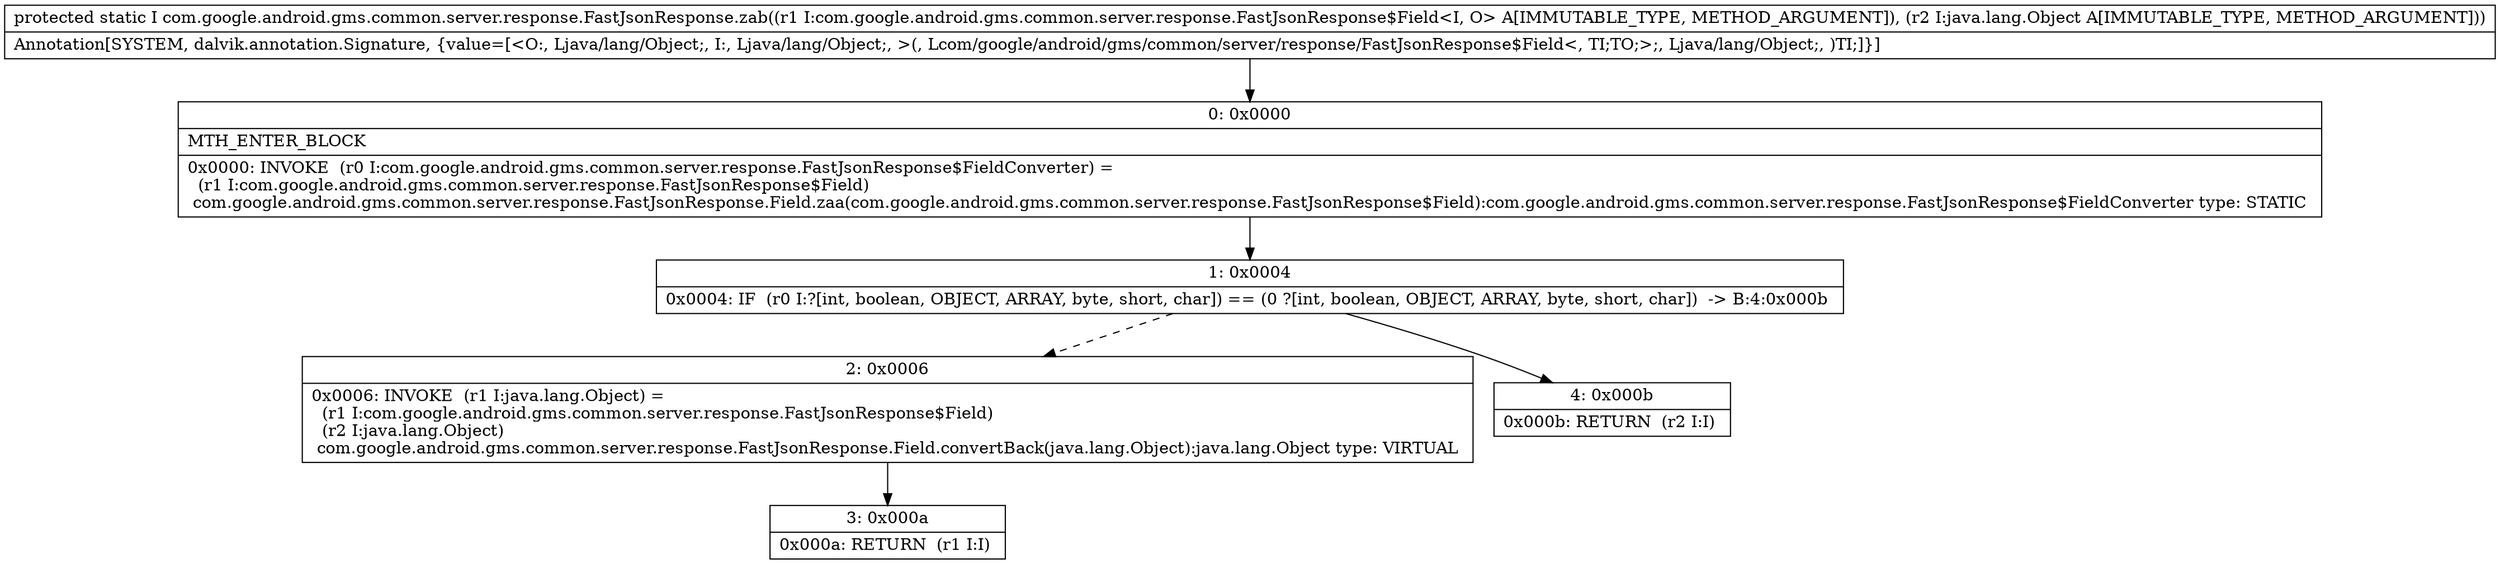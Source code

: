 digraph "CFG forcom.google.android.gms.common.server.response.FastJsonResponse.zab(Lcom\/google\/android\/gms\/common\/server\/response\/FastJsonResponse$Field;Ljava\/lang\/Object;)Ljava\/lang\/Object;" {
Node_0 [shape=record,label="{0\:\ 0x0000|MTH_ENTER_BLOCK\l|0x0000: INVOKE  (r0 I:com.google.android.gms.common.server.response.FastJsonResponse$FieldConverter) = \l  (r1 I:com.google.android.gms.common.server.response.FastJsonResponse$Field)\l com.google.android.gms.common.server.response.FastJsonResponse.Field.zaa(com.google.android.gms.common.server.response.FastJsonResponse$Field):com.google.android.gms.common.server.response.FastJsonResponse$FieldConverter type: STATIC \l}"];
Node_1 [shape=record,label="{1\:\ 0x0004|0x0004: IF  (r0 I:?[int, boolean, OBJECT, ARRAY, byte, short, char]) == (0 ?[int, boolean, OBJECT, ARRAY, byte, short, char])  \-\> B:4:0x000b \l}"];
Node_2 [shape=record,label="{2\:\ 0x0006|0x0006: INVOKE  (r1 I:java.lang.Object) = \l  (r1 I:com.google.android.gms.common.server.response.FastJsonResponse$Field)\l  (r2 I:java.lang.Object)\l com.google.android.gms.common.server.response.FastJsonResponse.Field.convertBack(java.lang.Object):java.lang.Object type: VIRTUAL \l}"];
Node_3 [shape=record,label="{3\:\ 0x000a|0x000a: RETURN  (r1 I:I) \l}"];
Node_4 [shape=record,label="{4\:\ 0x000b|0x000b: RETURN  (r2 I:I) \l}"];
MethodNode[shape=record,label="{protected static I com.google.android.gms.common.server.response.FastJsonResponse.zab((r1 I:com.google.android.gms.common.server.response.FastJsonResponse$Field\<I, O\> A[IMMUTABLE_TYPE, METHOD_ARGUMENT]), (r2 I:java.lang.Object A[IMMUTABLE_TYPE, METHOD_ARGUMENT]))  | Annotation[SYSTEM, dalvik.annotation.Signature, \{value=[\<O:, Ljava\/lang\/Object;, I:, Ljava\/lang\/Object;, \>(, Lcom\/google\/android\/gms\/common\/server\/response\/FastJsonResponse$Field\<, TI;TO;\>;, Ljava\/lang\/Object;, )TI;]\}]\l}"];
MethodNode -> Node_0;
Node_0 -> Node_1;
Node_1 -> Node_2[style=dashed];
Node_1 -> Node_4;
Node_2 -> Node_3;
}

